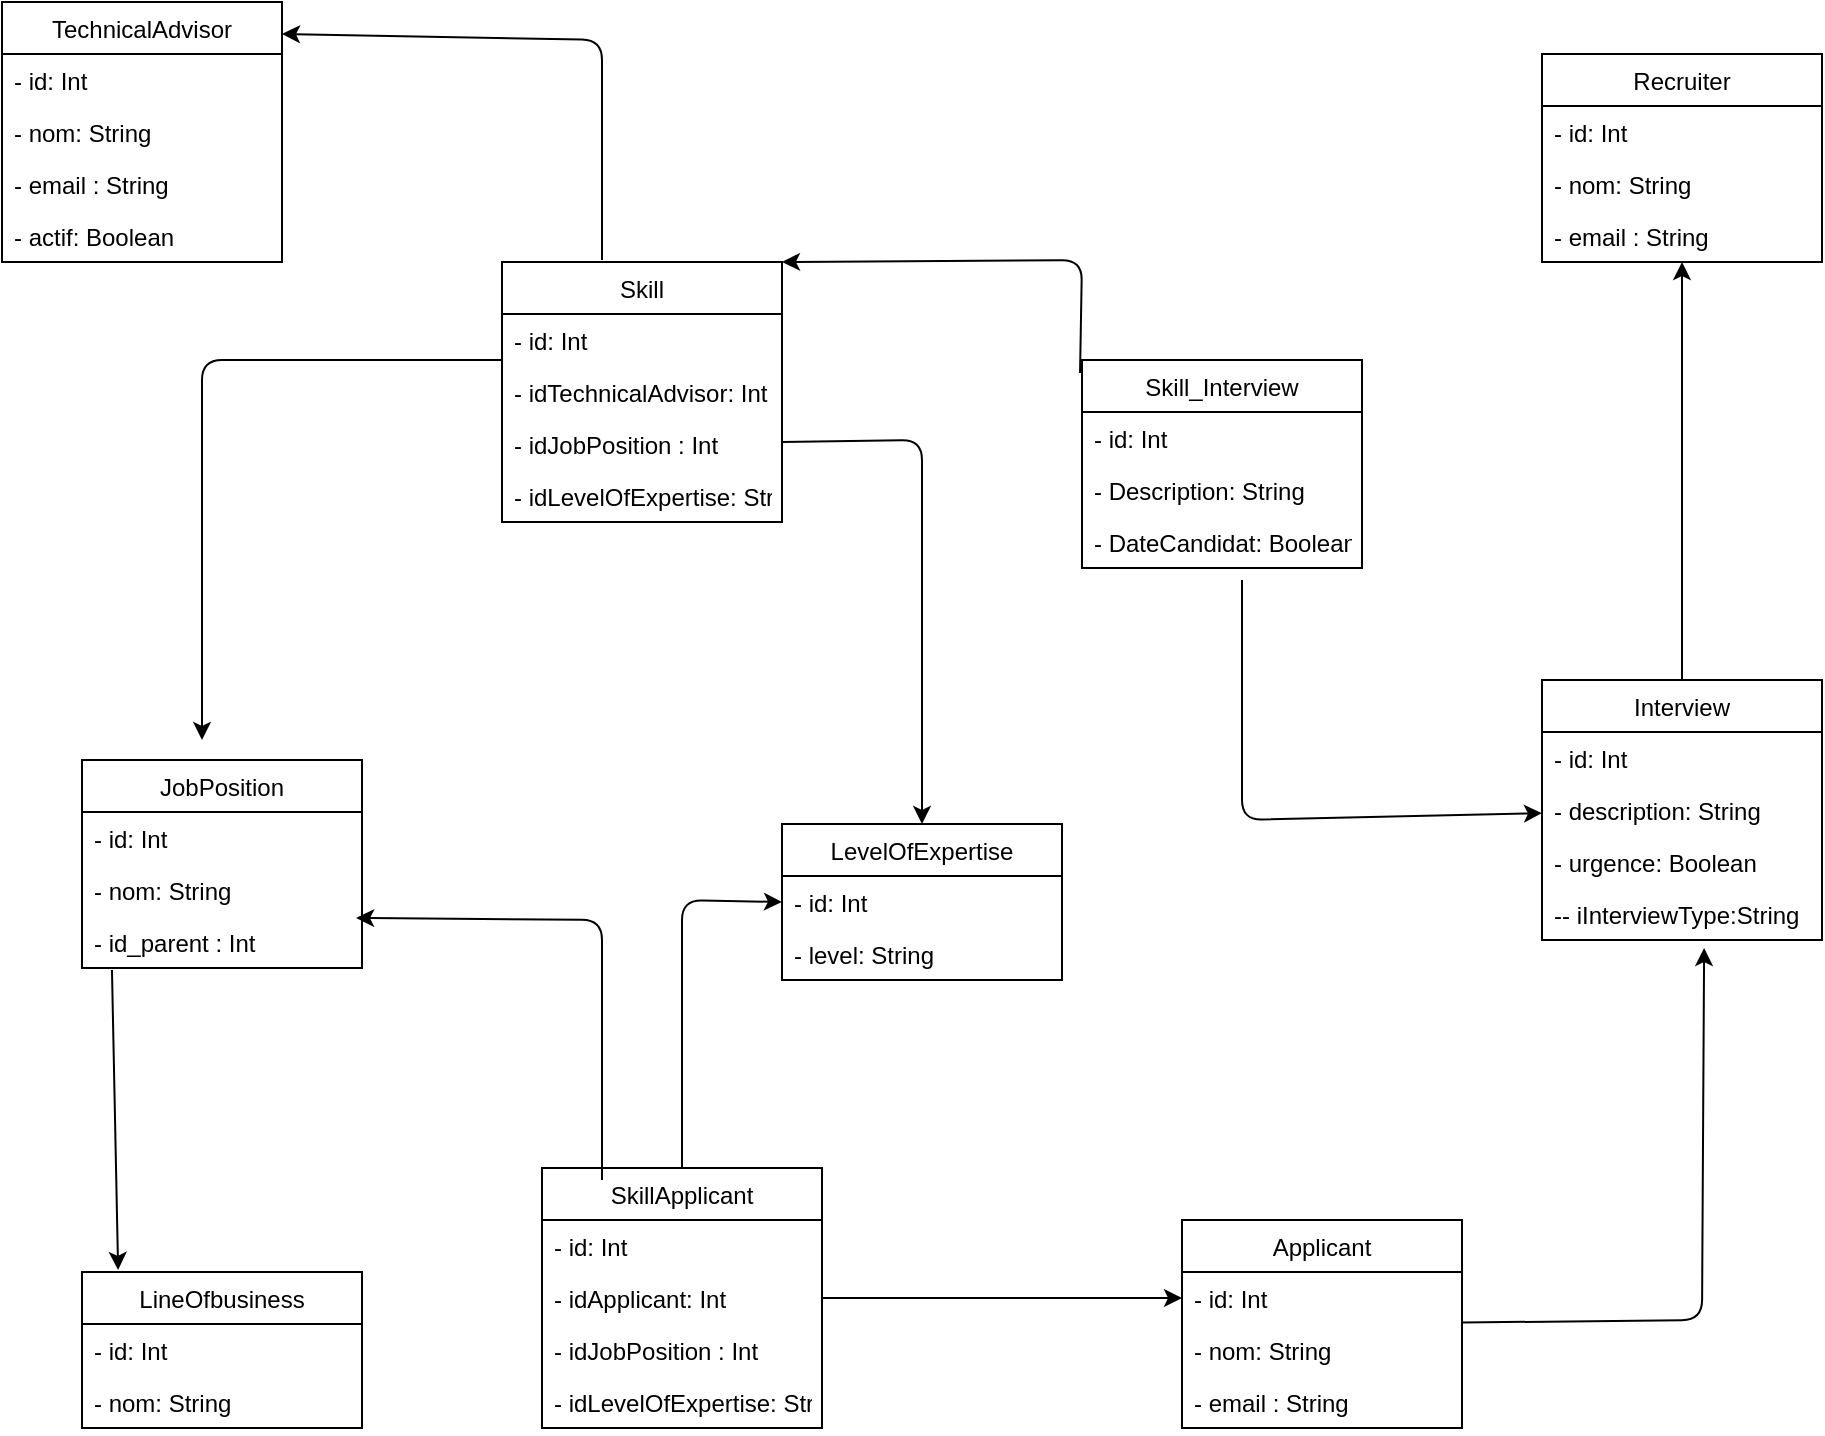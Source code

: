 <mxfile>
    <diagram id="KBLAycIt5y_LCWX2KAk4" name="Class_Diagram">
        <mxGraphModel dx="1130" dy="784" grid="1" gridSize="10" guides="1" tooltips="1" connect="1" arrows="1" fold="1" page="1" pageScale="1" pageWidth="850" pageHeight="1100" math="0" shadow="0">
            <root>
                <mxCell id="0"/>
                <mxCell id="1" parent="0"/>
                <mxCell id="40" style="edgeStyle=none;html=1;" parent="1" source="5" target="14" edge="1">
                    <mxGeometry relative="1" as="geometry">
                        <mxPoint x="710" y="190" as="targetPoint"/>
                    </mxGeometry>
                </mxCell>
                <mxCell id="5" value="Interview" style="swimlane;fontStyle=0;childLayout=stackLayout;horizontal=1;startSize=26;fillColor=none;horizontalStack=0;resizeParent=1;resizeParentMax=0;resizeLast=0;collapsible=1;marginBottom=0;" parent="1" vertex="1">
                    <mxGeometry x="830" y="400" width="140" height="130" as="geometry">
                        <mxRectangle x="610" y="490" width="90" height="30" as="alternateBounds"/>
                    </mxGeometry>
                </mxCell>
                <mxCell id="6" value="- id: Int" style="text;strokeColor=none;fillColor=none;align=left;verticalAlign=top;spacingLeft=4;spacingRight=4;overflow=hidden;rotatable=0;points=[[0,0.5],[1,0.5]];portConstraint=eastwest;" parent="5" vertex="1">
                    <mxGeometry y="26" width="140" height="26" as="geometry"/>
                </mxCell>
                <mxCell id="7" value="- description: String" style="text;strokeColor=none;fillColor=none;align=left;verticalAlign=top;spacingLeft=4;spacingRight=4;overflow=hidden;rotatable=0;points=[[0,0.5],[1,0.5]];portConstraint=eastwest;" parent="5" vertex="1">
                    <mxGeometry y="52" width="140" height="26" as="geometry"/>
                </mxCell>
                <mxCell id="8" value="- urgence: Boolean" style="text;strokeColor=none;fillColor=none;align=left;verticalAlign=top;spacingLeft=4;spacingRight=4;overflow=hidden;rotatable=0;points=[[0,0.5],[1,0.5]];portConstraint=eastwest;" parent="5" vertex="1">
                    <mxGeometry y="78" width="140" height="26" as="geometry"/>
                </mxCell>
                <mxCell id="9" value="-- iInterviewType:String" style="text;strokeColor=none;fillColor=none;align=left;verticalAlign=top;spacingLeft=4;spacingRight=4;overflow=hidden;rotatable=0;points=[[0,0.5],[1,0.5]];portConstraint=eastwest;" parent="5" vertex="1">
                    <mxGeometry y="104" width="140" height="26" as="geometry"/>
                </mxCell>
                <mxCell id="11" value="Recruiter" style="swimlane;fontStyle=0;childLayout=stackLayout;horizontal=1;startSize=26;fillColor=none;horizontalStack=0;resizeParent=1;resizeParentMax=0;resizeLast=0;collapsible=1;marginBottom=0;" parent="1" vertex="1">
                    <mxGeometry x="830" y="87" width="140" height="104" as="geometry"/>
                </mxCell>
                <mxCell id="12" value="- id: Int" style="text;strokeColor=none;fillColor=none;align=left;verticalAlign=top;spacingLeft=4;spacingRight=4;overflow=hidden;rotatable=0;points=[[0,0.5],[1,0.5]];portConstraint=eastwest;" parent="11" vertex="1">
                    <mxGeometry y="26" width="140" height="26" as="geometry"/>
                </mxCell>
                <mxCell id="13" value="- nom: String" style="text;strokeColor=none;fillColor=none;align=left;verticalAlign=top;spacingLeft=4;spacingRight=4;overflow=hidden;rotatable=0;points=[[0,0.5],[1,0.5]];portConstraint=eastwest;" parent="11" vertex="1">
                    <mxGeometry y="52" width="140" height="26" as="geometry"/>
                </mxCell>
                <mxCell id="14" value="- email : String" style="text;strokeColor=none;fillColor=none;align=left;verticalAlign=top;spacingLeft=4;spacingRight=4;overflow=hidden;rotatable=0;points=[[0,0.5],[1,0.5]];portConstraint=eastwest;" parent="11" vertex="1">
                    <mxGeometry y="78" width="140" height="26" as="geometry"/>
                </mxCell>
                <mxCell id="29" style="edgeStyle=none;html=1;entryX=0.129;entryY=-0.013;entryDx=0;entryDy=0;entryPerimeter=0;exitX=0.107;exitY=1.038;exitDx=0;exitDy=0;exitPerimeter=0;" parent="1" source="18" target="24" edge="1">
                    <mxGeometry relative="1" as="geometry">
                        <Array as="points"/>
                    </mxGeometry>
                </mxCell>
                <mxCell id="15" value="JobPosition" style="swimlane;fontStyle=0;childLayout=stackLayout;horizontal=1;startSize=26;fillColor=none;horizontalStack=0;resizeParent=1;resizeParentMax=0;resizeLast=0;collapsible=1;marginBottom=0;" parent="1" vertex="1">
                    <mxGeometry x="100" y="440" width="140" height="104" as="geometry"/>
                </mxCell>
                <mxCell id="16" value="- id: Int" style="text;strokeColor=none;fillColor=none;align=left;verticalAlign=top;spacingLeft=4;spacingRight=4;overflow=hidden;rotatable=0;points=[[0,0.5],[1,0.5]];portConstraint=eastwest;" parent="15" vertex="1">
                    <mxGeometry y="26" width="140" height="26" as="geometry"/>
                </mxCell>
                <mxCell id="17" value="- nom: String" style="text;strokeColor=none;fillColor=none;align=left;verticalAlign=top;spacingLeft=4;spacingRight=4;overflow=hidden;rotatable=0;points=[[0,0.5],[1,0.5]];portConstraint=eastwest;" parent="15" vertex="1">
                    <mxGeometry y="52" width="140" height="26" as="geometry"/>
                </mxCell>
                <mxCell id="18" value="- id_parent : Int" style="text;strokeColor=none;fillColor=none;align=left;verticalAlign=top;spacingLeft=4;spacingRight=4;overflow=hidden;rotatable=0;points=[[0,0.5],[1,0.5]];portConstraint=eastwest;" parent="15" vertex="1">
                    <mxGeometry y="78" width="140" height="26" as="geometry"/>
                </mxCell>
                <mxCell id="41" style="edgeStyle=none;html=1;entryX=0.579;entryY=1.154;entryDx=0;entryDy=0;entryPerimeter=0;" parent="1" source="19" target="9" edge="1">
                    <mxGeometry relative="1" as="geometry">
                        <Array as="points">
                            <mxPoint x="910" y="720"/>
                        </Array>
                    </mxGeometry>
                </mxCell>
                <mxCell id="19" value="Applicant" style="swimlane;fontStyle=0;childLayout=stackLayout;horizontal=1;startSize=26;fillColor=none;horizontalStack=0;resizeParent=1;resizeParentMax=0;resizeLast=0;collapsible=1;marginBottom=0;" parent="1" vertex="1">
                    <mxGeometry x="650" y="670" width="140" height="104" as="geometry"/>
                </mxCell>
                <mxCell id="20" value="- id: Int" style="text;strokeColor=none;fillColor=none;align=left;verticalAlign=top;spacingLeft=4;spacingRight=4;overflow=hidden;rotatable=0;points=[[0,0.5],[1,0.5]];portConstraint=eastwest;" parent="19" vertex="1">
                    <mxGeometry y="26" width="140" height="26" as="geometry"/>
                </mxCell>
                <mxCell id="21" value="- nom: String" style="text;strokeColor=none;fillColor=none;align=left;verticalAlign=top;spacingLeft=4;spacingRight=4;overflow=hidden;rotatable=0;points=[[0,0.5],[1,0.5]];portConstraint=eastwest;" parent="19" vertex="1">
                    <mxGeometry y="52" width="140" height="26" as="geometry"/>
                </mxCell>
                <mxCell id="22" value="- email : String" style="text;strokeColor=none;fillColor=none;align=left;verticalAlign=top;spacingLeft=4;spacingRight=4;overflow=hidden;rotatable=0;points=[[0,0.5],[1,0.5]];portConstraint=eastwest;" parent="19" vertex="1">
                    <mxGeometry y="78" width="140" height="26" as="geometry"/>
                </mxCell>
                <mxCell id="24" value="LineOfbusiness" style="swimlane;fontStyle=0;childLayout=stackLayout;horizontal=1;startSize=26;fillColor=none;horizontalStack=0;resizeParent=1;resizeParentMax=0;resizeLast=0;collapsible=1;marginBottom=0;" parent="1" vertex="1">
                    <mxGeometry x="100" y="696" width="140" height="78" as="geometry"/>
                </mxCell>
                <mxCell id="25" value="- id: Int" style="text;strokeColor=none;fillColor=none;align=left;verticalAlign=top;spacingLeft=4;spacingRight=4;overflow=hidden;rotatable=0;points=[[0,0.5],[1,0.5]];portConstraint=eastwest;" parent="24" vertex="1">
                    <mxGeometry y="26" width="140" height="26" as="geometry"/>
                </mxCell>
                <mxCell id="26" value="- nom: String" style="text;strokeColor=none;fillColor=none;align=left;verticalAlign=top;spacingLeft=4;spacingRight=4;overflow=hidden;rotatable=0;points=[[0,0.5],[1,0.5]];portConstraint=eastwest;" parent="24" vertex="1">
                    <mxGeometry y="52" width="140" height="26" as="geometry"/>
                </mxCell>
                <mxCell id="39" style="edgeStyle=none;html=1;entryX=0;entryY=0.5;entryDx=0;entryDy=0;" parent="1" source="30" target="20" edge="1">
                    <mxGeometry relative="1" as="geometry"/>
                </mxCell>
                <mxCell id="42" style="edgeStyle=none;html=1;entryX=0.979;entryY=0.038;entryDx=0;entryDy=0;entryPerimeter=0;" parent="1" target="18" edge="1">
                    <mxGeometry relative="1" as="geometry">
                        <mxPoint x="360" y="650" as="sourcePoint"/>
                        <Array as="points">
                            <mxPoint x="360" y="520"/>
                        </Array>
                    </mxGeometry>
                </mxCell>
                <mxCell id="58" style="edgeStyle=none;html=1;entryX=0;entryY=0.5;entryDx=0;entryDy=0;" parent="1" source="30" target="55" edge="1">
                    <mxGeometry relative="1" as="geometry">
                        <Array as="points">
                            <mxPoint x="400" y="550"/>
                            <mxPoint x="400" y="510"/>
                        </Array>
                    </mxGeometry>
                </mxCell>
                <mxCell id="30" value="SkillApplicant" style="swimlane;fontStyle=0;childLayout=stackLayout;horizontal=1;startSize=26;fillColor=none;horizontalStack=0;resizeParent=1;resizeParentMax=0;resizeLast=0;collapsible=1;marginBottom=0;" parent="1" vertex="1">
                    <mxGeometry x="330" y="644" width="140" height="130" as="geometry"/>
                </mxCell>
                <mxCell id="31" value="- id: Int" style="text;strokeColor=none;fillColor=none;align=left;verticalAlign=top;spacingLeft=4;spacingRight=4;overflow=hidden;rotatable=0;points=[[0,0.5],[1,0.5]];portConstraint=eastwest;" parent="30" vertex="1">
                    <mxGeometry y="26" width="140" height="26" as="geometry"/>
                </mxCell>
                <mxCell id="32" value="- idApplicant: Int" style="text;strokeColor=none;fillColor=none;align=left;verticalAlign=top;spacingLeft=4;spacingRight=4;overflow=hidden;rotatable=0;points=[[0,0.5],[1,0.5]];portConstraint=eastwest;" parent="30" vertex="1">
                    <mxGeometry y="52" width="140" height="26" as="geometry"/>
                </mxCell>
                <mxCell id="33" value="- idJobPosition : Int" style="text;strokeColor=none;fillColor=none;align=left;verticalAlign=top;spacingLeft=4;spacingRight=4;overflow=hidden;rotatable=0;points=[[0,0.5],[1,0.5]];portConstraint=eastwest;" parent="30" vertex="1">
                    <mxGeometry y="78" width="140" height="26" as="geometry"/>
                </mxCell>
                <mxCell id="34" value="- idLevelOfExpertise: String" style="text;strokeColor=none;fillColor=none;align=left;verticalAlign=top;spacingLeft=4;spacingRight=4;overflow=hidden;rotatable=0;points=[[0,0.5],[1,0.5]];portConstraint=eastwest;" parent="30" vertex="1">
                    <mxGeometry y="104" width="140" height="26" as="geometry"/>
                </mxCell>
                <mxCell id="60" style="edgeStyle=none;html=1;" parent="1" source="47" target="54" edge="1">
                    <mxGeometry relative="1" as="geometry">
                        <Array as="points">
                            <mxPoint x="520" y="280"/>
                        </Array>
                    </mxGeometry>
                </mxCell>
                <mxCell id="44" value="Skill" style="swimlane;fontStyle=0;childLayout=stackLayout;horizontal=1;startSize=26;fillColor=none;horizontalStack=0;resizeParent=1;resizeParentMax=0;resizeLast=0;collapsible=1;marginBottom=0;" parent="1" vertex="1">
                    <mxGeometry x="310" y="191" width="140" height="130" as="geometry"/>
                </mxCell>
                <mxCell id="45" value="- id: Int" style="text;strokeColor=none;fillColor=none;align=left;verticalAlign=top;spacingLeft=4;spacingRight=4;overflow=hidden;rotatable=0;points=[[0,0.5],[1,0.5]];portConstraint=eastwest;" parent="44" vertex="1">
                    <mxGeometry y="26" width="140" height="26" as="geometry"/>
                </mxCell>
                <mxCell id="46" value="- idTechnicalAdvisor: Int" style="text;strokeColor=none;fillColor=none;align=left;verticalAlign=top;spacingLeft=4;spacingRight=4;overflow=hidden;rotatable=0;points=[[0,0.5],[1,0.5]];portConstraint=eastwest;" parent="44" vertex="1">
                    <mxGeometry y="52" width="140" height="26" as="geometry"/>
                </mxCell>
                <mxCell id="47" value="- idJobPosition : Int" style="text;strokeColor=none;fillColor=none;align=left;verticalAlign=top;spacingLeft=4;spacingRight=4;overflow=hidden;rotatable=0;points=[[0,0.5],[1,0.5]];portConstraint=eastwest;" parent="44" vertex="1">
                    <mxGeometry y="78" width="140" height="26" as="geometry"/>
                </mxCell>
                <mxCell id="48" value="- idLevelOfExpertise: String" style="text;strokeColor=none;fillColor=none;align=left;verticalAlign=top;spacingLeft=4;spacingRight=4;overflow=hidden;rotatable=0;points=[[0,0.5],[1,0.5]];portConstraint=eastwest;" parent="44" vertex="1">
                    <mxGeometry y="104" width="140" height="26" as="geometry"/>
                </mxCell>
                <mxCell id="49" value="TechnicalAdvisor" style="swimlane;fontStyle=0;childLayout=stackLayout;horizontal=1;startSize=26;fillColor=none;horizontalStack=0;resizeParent=1;resizeParentMax=0;resizeLast=0;collapsible=1;marginBottom=0;" parent="1" vertex="1">
                    <mxGeometry x="60" y="61" width="140" height="130" as="geometry"/>
                </mxCell>
                <mxCell id="50" value="- id: Int" style="text;strokeColor=none;fillColor=none;align=left;verticalAlign=top;spacingLeft=4;spacingRight=4;overflow=hidden;rotatable=0;points=[[0,0.5],[1,0.5]];portConstraint=eastwest;" parent="49" vertex="1">
                    <mxGeometry y="26" width="140" height="26" as="geometry"/>
                </mxCell>
                <mxCell id="51" value="- nom: String" style="text;strokeColor=none;fillColor=none;align=left;verticalAlign=top;spacingLeft=4;spacingRight=4;overflow=hidden;rotatable=0;points=[[0,0.5],[1,0.5]];portConstraint=eastwest;" parent="49" vertex="1">
                    <mxGeometry y="52" width="140" height="26" as="geometry"/>
                </mxCell>
                <mxCell id="52" value="- email : String" style="text;strokeColor=none;fillColor=none;align=left;verticalAlign=top;spacingLeft=4;spacingRight=4;overflow=hidden;rotatable=0;points=[[0,0.5],[1,0.5]];portConstraint=eastwest;" parent="49" vertex="1">
                    <mxGeometry y="78" width="140" height="26" as="geometry"/>
                </mxCell>
                <mxCell id="53" value="- actif: Boolean" style="text;strokeColor=none;fillColor=none;align=left;verticalAlign=top;spacingLeft=4;spacingRight=4;overflow=hidden;rotatable=0;points=[[0,0.5],[1,0.5]];portConstraint=eastwest;" parent="49" vertex="1">
                    <mxGeometry y="104" width="140" height="26" as="geometry"/>
                </mxCell>
                <mxCell id="54" value="LevelOfExpertise" style="swimlane;fontStyle=0;childLayout=stackLayout;horizontal=1;startSize=26;fillColor=none;horizontalStack=0;resizeParent=1;resizeParentMax=0;resizeLast=0;collapsible=1;marginBottom=0;" parent="1" vertex="1">
                    <mxGeometry x="450" y="472" width="140" height="78" as="geometry"/>
                </mxCell>
                <mxCell id="55" value="- id: Int" style="text;strokeColor=none;fillColor=none;align=left;verticalAlign=top;spacingLeft=4;spacingRight=4;overflow=hidden;rotatable=0;points=[[0,0.5],[1,0.5]];portConstraint=eastwest;" parent="54" vertex="1">
                    <mxGeometry y="26" width="140" height="26" as="geometry"/>
                </mxCell>
                <mxCell id="56" value="- level: String" style="text;strokeColor=none;fillColor=none;align=left;verticalAlign=top;spacingLeft=4;spacingRight=4;overflow=hidden;rotatable=0;points=[[0,0.5],[1,0.5]];portConstraint=eastwest;" parent="54" vertex="1">
                    <mxGeometry y="52" width="140" height="26" as="geometry"/>
                </mxCell>
                <mxCell id="59" style="edgeStyle=none;html=1;entryX=1;entryY=0.123;entryDx=0;entryDy=0;entryPerimeter=0;" parent="1" target="49" edge="1">
                    <mxGeometry relative="1" as="geometry">
                        <mxPoint x="360" y="190" as="sourcePoint"/>
                        <Array as="points">
                            <mxPoint x="360" y="80"/>
                        </Array>
                    </mxGeometry>
                </mxCell>
                <mxCell id="61" style="edgeStyle=none;html=1;" parent="1" edge="1">
                    <mxGeometry relative="1" as="geometry">
                        <mxPoint x="310" y="240" as="sourcePoint"/>
                        <mxPoint x="160" y="430" as="targetPoint"/>
                        <Array as="points">
                            <mxPoint x="160" y="240"/>
                        </Array>
                    </mxGeometry>
                </mxCell>
                <mxCell id="67" style="edgeStyle=none;html=1;" parent="1" target="5" edge="1">
                    <mxGeometry relative="1" as="geometry">
                        <mxPoint x="680" y="350" as="sourcePoint"/>
                        <Array as="points">
                            <mxPoint x="680" y="470"/>
                        </Array>
                    </mxGeometry>
                </mxCell>
                <mxCell id="68" style="edgeStyle=none;html=1;entryX=1;entryY=0;entryDx=0;entryDy=0;exitX=-0.007;exitY=0.062;exitDx=0;exitDy=0;exitPerimeter=0;" parent="1" source="62" target="44" edge="1">
                    <mxGeometry relative="1" as="geometry">
                        <Array as="points">
                            <mxPoint x="600" y="190"/>
                        </Array>
                    </mxGeometry>
                </mxCell>
                <mxCell id="62" value="Skill_Interview" style="swimlane;fontStyle=0;childLayout=stackLayout;horizontal=1;startSize=26;fillColor=none;horizontalStack=0;resizeParent=1;resizeParentMax=0;resizeLast=0;collapsible=1;marginBottom=0;" parent="1" vertex="1">
                    <mxGeometry x="600" y="240" width="140" height="104" as="geometry">
                        <mxRectangle x="610" y="490" width="90" height="30" as="alternateBounds"/>
                    </mxGeometry>
                </mxCell>
                <mxCell id="63" value="- id: Int" style="text;strokeColor=none;fillColor=none;align=left;verticalAlign=top;spacingLeft=4;spacingRight=4;overflow=hidden;rotatable=0;points=[[0,0.5],[1,0.5]];portConstraint=eastwest;" parent="62" vertex="1">
                    <mxGeometry y="26" width="140" height="26" as="geometry"/>
                </mxCell>
                <mxCell id="64" value="- Description: String" style="text;strokeColor=none;fillColor=none;align=left;verticalAlign=top;spacingLeft=4;spacingRight=4;overflow=hidden;rotatable=0;points=[[0,0.5],[1,0.5]];portConstraint=eastwest;" parent="62" vertex="1">
                    <mxGeometry y="52" width="140" height="26" as="geometry"/>
                </mxCell>
                <mxCell id="65" value="- DateCandidat: Boolean" style="text;strokeColor=none;fillColor=none;align=left;verticalAlign=top;spacingLeft=4;spacingRight=4;overflow=hidden;rotatable=0;points=[[0,0.5],[1,0.5]];portConstraint=eastwest;" parent="62" vertex="1">
                    <mxGeometry y="78" width="140" height="26" as="geometry"/>
                </mxCell>
            </root>
        </mxGraphModel>
    </diagram>
    <diagram id="Zohwi4202Ojp3hjO8zmm" name="Architect">
        <mxGraphModel dx="1130" dy="784" grid="1" gridSize="10" guides="1" tooltips="1" connect="1" arrows="1" fold="1" page="1" pageScale="1" pageWidth="850" pageHeight="1100" math="0" shadow="0">
            <root>
                <mxCell id="0"/>
                <mxCell id="1" parent="0"/>
                <mxCell id="MAEKP3lbZmjxOH5UO4B8-16" style="edgeStyle=none;html=1;startArrow=classic;startFill=1;endArrow=classic;endFill=1;" parent="1" source="MAEKP3lbZmjxOH5UO4B8-1" target="MAEKP3lbZmjxOH5UO4B8-13" edge="1">
                    <mxGeometry relative="1" as="geometry">
                        <Array as="points">
                            <mxPoint x="730" y="570"/>
                        </Array>
                    </mxGeometry>
                </mxCell>
                <mxCell id="MAEKP3lbZmjxOH5UO4B8-1" value="Storage Data Base" style="shape=datastore;whiteSpace=wrap;html=1;" parent="1" vertex="1">
                    <mxGeometry x="680" y="350" width="100" height="170" as="geometry"/>
                </mxCell>
                <mxCell id="MAEKP3lbZmjxOH5UO4B8-17" style="edgeStyle=none;html=1;entryX=0;entryY=0.5;entryDx=0;entryDy=0;startArrow=classic;startFill=1;endArrow=classic;endFill=1;" parent="1" source="MAEKP3lbZmjxOH5UO4B8-11" target="MAEKP3lbZmjxOH5UO4B8-12" edge="1">
                    <mxGeometry relative="1" as="geometry"/>
                </mxCell>
                <mxCell id="MAEKP3lbZmjxOH5UO4B8-11" value="Front End" style="rounded=0;whiteSpace=wrap;html=1;" parent="1" vertex="1">
                    <mxGeometry x="90" y="280" width="140" height="170" as="geometry"/>
                </mxCell>
                <mxCell id="MAEKP3lbZmjxOH5UO4B8-15" style="edgeStyle=none;html=1;startArrow=classic;startFill=1;endArrow=classic;endFill=1;entryX=0.15;entryY=0.05;entryDx=0;entryDy=0;entryPerimeter=0;exitX=1;exitY=0.5;exitDx=0;exitDy=0;" parent="1" source="MAEKP3lbZmjxOH5UO4B8-12" target="MAEKP3lbZmjxOH5UO4B8-1" edge="1">
                    <mxGeometry relative="1" as="geometry"/>
                </mxCell>
                <mxCell id="MAEKP3lbZmjxOH5UO4B8-12" value="Back End API&lt;br&gt;&lt;br&gt;Spring Boot" style="whiteSpace=wrap;html=1;aspect=fixed;" parent="1" vertex="1">
                    <mxGeometry x="430" y="280" width="160" height="160" as="geometry"/>
                </mxCell>
                <mxCell id="MAEKP3lbZmjxOH5UO4B8-14" style="edgeStyle=none;html=1;entryX=0.5;entryY=1;entryDx=0;entryDy=0;endArrow=classic;endFill=1;startArrow=classic;startFill=1;" parent="1" source="MAEKP3lbZmjxOH5UO4B8-13" target="MAEKP3lbZmjxOH5UO4B8-12" edge="1">
                    <mxGeometry relative="1" as="geometry"/>
                </mxCell>
                <mxCell id="MAEKP3lbZmjxOH5UO4B8-13" value="Business Process &lt;br&gt;Orchestrator" style="rounded=1;whiteSpace=wrap;html=1;" parent="1" vertex="1">
                    <mxGeometry x="422.5" y="540" width="175" height="60" as="geometry"/>
                </mxCell>
            </root>
        </mxGraphModel>
    </diagram>
    <diagram id="t1QL8UFL0QdJYzpB9QNN" name="Archiect_component">
        <mxGraphModel dx="2039" dy="825" grid="1" gridSize="10" guides="1" tooltips="1" connect="1" arrows="1" fold="1" page="1" pageScale="1" pageWidth="850" pageHeight="1100" math="0" shadow="0">
            <root>
                <mxCell id="0"/>
                <mxCell id="1" parent="0"/>
                <mxCell id="EWFO7bZ9BZqcGkZnQBQ1-2" value="Storage Data Base" style="shape=datastore;whiteSpace=wrap;html=1;" vertex="1" parent="1">
                    <mxGeometry x="700" y="300" width="130" height="280" as="geometry"/>
                </mxCell>
                <mxCell id="EWFO7bZ9BZqcGkZnQBQ1-4" value="Front End" style="rounded=0;whiteSpace=wrap;html=1;" vertex="1" parent="1">
                    <mxGeometry x="-90" y="20" width="140" height="150" as="geometry"/>
                </mxCell>
                <mxCell id="EWFO7bZ9BZqcGkZnQBQ1-6" value="" style="whiteSpace=wrap;html=1;aspect=fixed;" vertex="1" parent="1">
                    <mxGeometry x="160" width="440" height="440" as="geometry"/>
                </mxCell>
                <mxCell id="EWFO7bZ9BZqcGkZnQBQ1-28" style="edgeStyle=none;html=1;entryX=0;entryY=0.7;entryDx=0;entryDy=0;startArrow=classic;startFill=1;endArrow=classic;endFill=1;exitX=1;exitY=0.325;exitDx=0;exitDy=0;exitPerimeter=0;" edge="1" parent="1" source="EWFO7bZ9BZqcGkZnQBQ1-8" target="EWFO7bZ9BZqcGkZnQBQ1-2">
                    <mxGeometry relative="1" as="geometry">
                        <mxPoint x="620" y="496" as="sourcePoint"/>
                    </mxGeometry>
                </mxCell>
                <mxCell id="EWFO7bZ9BZqcGkZnQBQ1-8" value="Business Process &lt;br&gt;Orchestrator" style="rounded=1;whiteSpace=wrap;html=1;" vertex="1" parent="1">
                    <mxGeometry x="160" y="470" width="450" height="80" as="geometry"/>
                </mxCell>
                <mxCell id="EWFO7bZ9BZqcGkZnQBQ1-13" value="&lt;span style=&quot;color: rgb(240, 240, 240); font-family: Helvetica; font-size: 12px; font-style: normal; font-variant-ligatures: normal; font-variant-caps: normal; font-weight: 400; letter-spacing: normal; orphans: 2; text-align: center; text-indent: 0px; text-transform: none; widows: 2; word-spacing: 0px; -webkit-text-stroke-width: 0px; background-color: rgb(42, 37, 47); text-decoration-thickness: initial; text-decoration-style: initial; text-decoration-color: initial; float: none; display: inline !important;&quot;&gt;Back End API&lt;/span&gt;&lt;br style=&quot;border-color: rgb(0, 0, 0); color: rgb(240, 240, 240); font-family: Helvetica; font-size: 12px; font-style: normal; font-variant-ligatures: normal; font-variant-caps: normal; font-weight: 400; letter-spacing: normal; orphans: 2; text-align: center; text-indent: 0px; text-transform: none; widows: 2; word-spacing: 0px; -webkit-text-stroke-width: 0px; background-color: rgb(42, 37, 47); text-decoration-thickness: initial; text-decoration-style: initial; text-decoration-color: initial;&quot;&gt;&lt;br style=&quot;border-color: rgb(0, 0, 0); color: rgb(240, 240, 240); font-family: Helvetica; font-size: 12px; font-style: normal; font-variant-ligatures: normal; font-variant-caps: normal; font-weight: 400; letter-spacing: normal; orphans: 2; text-align: center; text-indent: 0px; text-transform: none; widows: 2; word-spacing: 0px; -webkit-text-stroke-width: 0px; background-color: rgb(42, 37, 47); text-decoration-thickness: initial; text-decoration-style: initial; text-decoration-color: initial;&quot;&gt;&lt;span style=&quot;color: rgb(240, 240, 240); font-family: Helvetica; font-size: 12px; font-style: normal; font-variant-ligatures: normal; font-variant-caps: normal; font-weight: 400; letter-spacing: normal; orphans: 2; text-align: center; text-indent: 0px; text-transform: none; widows: 2; word-spacing: 0px; -webkit-text-stroke-width: 0px; background-color: rgb(42, 37, 47); text-decoration-thickness: initial; text-decoration-style: initial; text-decoration-color: initial; float: none; display: inline !important;&quot;&gt;Spring Boot&lt;/span&gt;" style="text;whiteSpace=wrap;html=1;" vertex="1" parent="1">
                    <mxGeometry x="610" y="40" width="90" height="50" as="geometry"/>
                </mxCell>
                <mxCell id="EWFO7bZ9BZqcGkZnQBQ1-18" style="edgeStyle=none;html=1;startArrow=classic;startFill=1;entryX=0.304;entryY=0.023;entryDx=0;entryDy=0;entryPerimeter=0;" edge="1" parent="1" source="EWFO7bZ9BZqcGkZnQBQ1-16" target="EWFO7bZ9BZqcGkZnQBQ1-8">
                    <mxGeometry relative="1" as="geometry">
                        <mxPoint x="280" y="460" as="targetPoint"/>
                    </mxGeometry>
                </mxCell>
                <mxCell id="EWFO7bZ9BZqcGkZnQBQ1-16" value="ModuleAccessOrchestrator" style="shape=ext;double=1;rounded=0;whiteSpace=wrap;html=1;" vertex="1" parent="1">
                    <mxGeometry x="205" y="320" width="180" height="60" as="geometry"/>
                </mxCell>
                <mxCell id="EWFO7bZ9BZqcGkZnQBQ1-29" style="edgeStyle=none;html=1;startArrow=classic;startFill=1;endArrow=classic;endFill=1;entryX=-0.009;entryY=0.219;entryDx=0;entryDy=0;entryPerimeter=0;" edge="1" parent="1" target="EWFO7bZ9BZqcGkZnQBQ1-2">
                    <mxGeometry relative="1" as="geometry">
                        <mxPoint x="570" y="360" as="sourcePoint"/>
                        <mxPoint x="690" y="360.53" as="targetPoint"/>
                    </mxGeometry>
                </mxCell>
                <mxCell id="EWFO7bZ9BZqcGkZnQBQ1-17" value="ModuleDataAccess" style="shape=ext;double=1;rounded=0;whiteSpace=wrap;html=1;" vertex="1" parent="1">
                    <mxGeometry x="410" y="320" width="160" height="60" as="geometry"/>
                </mxCell>
                <mxCell id="EWFO7bZ9BZqcGkZnQBQ1-21" value="ModuleNotification" style="shape=ext;double=1;rounded=0;whiteSpace=wrap;html=1;" vertex="1" parent="1">
                    <mxGeometry x="210" y="170" width="170" height="60" as="geometry"/>
                </mxCell>
                <mxCell id="EWFO7bZ9BZqcGkZnQBQ1-22" value="TimerJobModule" style="shape=ext;double=1;rounded=0;whiteSpace=wrap;html=1;" vertex="1" parent="1">
                    <mxGeometry x="410" y="30" width="160" height="60" as="geometry"/>
                </mxCell>
                <mxCell id="EWFO7bZ9BZqcGkZnQBQ1-25" style="edgeStyle=none;html=1;entryX=1;entryY=0.25;entryDx=0;entryDy=0;startArrow=classic;startFill=1;endArrow=classic;endFill=1;" edge="1" parent="1" source="EWFO7bZ9BZqcGkZnQBQ1-23" target="EWFO7bZ9BZqcGkZnQBQ1-4">
                    <mxGeometry relative="1" as="geometry"/>
                </mxCell>
                <mxCell id="EWFO7bZ9BZqcGkZnQBQ1-23" value="ModuleAPI Access" style="shape=ext;double=1;rounded=0;whiteSpace=wrap;html=1;" vertex="1" parent="1">
                    <mxGeometry x="210" y="30" width="160" height="60" as="geometry"/>
                </mxCell>
                <mxCell id="EWFO7bZ9BZqcGkZnQBQ1-26" value="Messaging" style="shape=ext;double=1;rounded=0;whiteSpace=wrap;html=1;" vertex="1" parent="1">
                    <mxGeometry x="410" y="170" width="160" height="60" as="geometry"/>
                </mxCell>
            </root>
        </mxGraphModel>
    </diagram>
    <diagram id="YvemJ3ccg7QUft8NVStq" name="Sequence_Diagram">
        <mxGraphModel dx="1980" dy="784" grid="1" gridSize="10" guides="1" tooltips="1" connect="1" arrows="1" fold="1" page="1" pageScale="1" pageWidth="850" pageHeight="1100" math="0" shadow="0">
            <root>
                <mxCell id="0"/>
                <mxCell id="1" parent="0"/>
                <mxCell id="T4dL-UI3-HICNk03D1N4-17" value="" style="group" vertex="1" connectable="0" parent="1">
                    <mxGeometry x="-97" y="7" width="30" height="813" as="geometry"/>
                </mxCell>
                <mxCell id="T4dL-UI3-HICNk03D1N4-6" style="edgeStyle=none;html=1;startArrow=none;startFill=0;endArrow=none;endFill=0;" edge="1" parent="T4dL-UI3-HICNk03D1N4-17">
                    <mxGeometry relative="1" as="geometry">
                        <mxPoint x="27" y="813" as="targetPoint"/>
                        <mxPoint x="17" y="73" as="sourcePoint"/>
                    </mxGeometry>
                </mxCell>
                <mxCell id="T4dL-UI3-HICNk03D1N4-5" value="Recruiter" style="shape=umlActor;verticalLabelPosition=bottom;verticalAlign=top;html=1;outlineConnect=0;" vertex="1" parent="T4dL-UI3-HICNk03D1N4-17">
                    <mxGeometry width="30" height="50" as="geometry"/>
                </mxCell>
                <mxCell id="T4dL-UI3-HICNk03D1N4-42" value="" style="rounded=0;dashed=0;" vertex="1" parent="T4dL-UI3-HICNk03D1N4-17">
                    <mxGeometry x="10" y="83" width="10" height="47" as="geometry"/>
                </mxCell>
                <mxCell id="T4dL-UI3-HICNk03D1N4-18" value="" style="rounded=0;dashed=0;container=0;collapsible=0;recursiveResize=0;" vertex="1" parent="1">
                    <mxGeometry x="180" y="7" width="830" height="840" as="geometry"/>
                </mxCell>
                <mxCell id="T4dL-UI3-HICNk03D1N4-19" value="Systeme" style="rounded=0;dashed=0;" vertex="1" parent="T4dL-UI3-HICNk03D1N4-18">
                    <mxGeometry x="30" y="10" width="100" height="30" as="geometry"/>
                </mxCell>
                <mxCell id="T4dL-UI3-HICNk03D1N4-20" value="" style="rounded=0;dashed=0;" vertex="1" parent="T4dL-UI3-HICNk03D1N4-18">
                    <mxGeometry x="75" y="60" width="10" height="60" as="geometry"/>
                </mxCell>
                <mxCell id="T4dL-UI3-HICNk03D1N4-21" value="" style="html=1;verticalAlign=bottom;startArrow=none;endArrow=none;dashed=1;" edge="1" parent="T4dL-UI3-HICNk03D1N4-18" source="T4dL-UI3-HICNk03D1N4-20" target="T4dL-UI3-HICNk03D1N4-19">
                    <mxGeometry relative="1" as="geometry"/>
                </mxCell>
                <mxCell id="T4dL-UI3-HICNk03D1N4-22" value="" style="html=1;verticalAlign=bottom;startArrow=none;endArrow=none;dashed=1;exitX=0.5;exitY=1;exitDx=0;exitDy=0;" edge="1" parent="T4dL-UI3-HICNk03D1N4-18" target="T4dL-UI3-HICNk03D1N4-20" source="T4dL-UI3-HICNk03D1N4-52">
                    <mxGeometry relative="1" as="geometry">
                        <mxPoint x="80" y="150" as="sourcePoint"/>
                    </mxGeometry>
                </mxCell>
                <mxCell id="T4dL-UI3-HICNk03D1N4-23" value="" style="html=1;verticalAlign=bottom;startArrow=none;endArrow=open;endFill=0;" edge="1" parent="T4dL-UI3-HICNk03D1N4-18" target="T4dL-UI3-HICNk03D1N4-18">
                    <mxGeometry relative="1" as="geometry">
                        <mxPoint y="60" as="sourcePoint"/>
                        <mxPoint x="75" y="60" as="targetPoint"/>
                    </mxGeometry>
                </mxCell>
                <mxCell id="T4dL-UI3-HICNk03D1N4-49" value="" style="rounded=0;dashed=0;" vertex="1" parent="T4dL-UI3-HICNk03D1N4-18">
                    <mxGeometry x="75" y="150" width="15" height="60" as="geometry"/>
                </mxCell>
                <mxCell id="T4dL-UI3-HICNk03D1N4-50" style="edgeStyle=none;html=1;entryX=0.5;entryY=1;entryDx=0;entryDy=0;startArrow=none;startFill=0;endArrow=classic;endFill=1;exitX=1;exitY=0.25;exitDx=0;exitDy=0;" edge="1" parent="T4dL-UI3-HICNk03D1N4-18" source="T4dL-UI3-HICNk03D1N4-49" target="T4dL-UI3-HICNk03D1N4-49">
                    <mxGeometry relative="1" as="geometry">
                        <Array as="points">
                            <mxPoint x="110" y="160"/>
                            <mxPoint x="110" y="180"/>
                            <mxPoint x="110" y="190"/>
                            <mxPoint x="110" y="210"/>
                        </Array>
                    </mxGeometry>
                </mxCell>
                <mxCell id="T4dL-UI3-HICNk03D1N4-51" value="Check &lt;br&gt;Technical&lt;br&gt;Advisor&lt;br&gt;Eligibility" style="edgeLabel;html=1;align=center;verticalAlign=middle;resizable=0;points=[];" vertex="1" connectable="0" parent="T4dL-UI3-HICNk03D1N4-50">
                    <mxGeometry x="-0.131" relative="1" as="geometry">
                        <mxPoint x="-60" y="-2" as="offset"/>
                    </mxGeometry>
                </mxCell>
                <mxCell id="T4dL-UI3-HICNk03D1N4-52" value="" style="rounded=0;dashed=0;" vertex="1" parent="T4dL-UI3-HICNk03D1N4-18">
                    <mxGeometry x="75" y="233" width="10" height="60" as="geometry"/>
                </mxCell>
                <mxCell id="T4dL-UI3-HICNk03D1N4-55" value="ref" style="shape=umlFrame;tabPosition=left;html=1;boundedLbl=1;labelInHeader=1;width=50;height=30;" vertex="1" parent="T4dL-UI3-HICNk03D1N4-18">
                    <mxGeometry x="60" y="233" width="770" height="120" as="geometry"/>
                </mxCell>
                <mxCell id="T4dL-UI3-HICNk03D1N4-56" value="Interaction1" style="text;align=center;" vertex="1" parent="T4dL-UI3-HICNk03D1N4-55">
                    <mxGeometry width="100" height="20" relative="1" as="geometry">
                        <mxPoint x="60" y="50" as="offset"/>
                    </mxGeometry>
                </mxCell>
                <mxCell id="T4dL-UI3-HICNk03D1N4-24" value="" style="rounded=0;dashed=0;container=0;collapsible=0;recursiveResize=0;" vertex="1" parent="1">
                    <mxGeometry x="460" width="160" height="840" as="geometry"/>
                </mxCell>
                <mxCell id="T4dL-UI3-HICNk03D1N4-25" value="Timer" style="rounded=0;dashed=0;" vertex="1" parent="T4dL-UI3-HICNk03D1N4-24">
                    <mxGeometry x="30" y="10" width="100" height="30" as="geometry"/>
                </mxCell>
                <mxCell id="T4dL-UI3-HICNk03D1N4-26" value="" style="rounded=0;dashed=0;" vertex="1" parent="T4dL-UI3-HICNk03D1N4-24">
                    <mxGeometry x="75" y="60" width="10" height="60" as="geometry"/>
                </mxCell>
                <mxCell id="T4dL-UI3-HICNk03D1N4-27" value="" style="html=1;verticalAlign=bottom;startArrow=none;endArrow=none;dashed=1;" edge="1" parent="T4dL-UI3-HICNk03D1N4-24" source="T4dL-UI3-HICNk03D1N4-26" target="T4dL-UI3-HICNk03D1N4-25">
                    <mxGeometry relative="1" as="geometry"/>
                </mxCell>
                <mxCell id="T4dL-UI3-HICNk03D1N4-28" value="" style="html=1;verticalAlign=bottom;startArrow=none;endArrow=none;dashed=1;" edge="1" parent="T4dL-UI3-HICNk03D1N4-24" target="T4dL-UI3-HICNk03D1N4-26">
                    <mxGeometry relative="1" as="geometry">
                        <mxPoint x="80" y="150" as="sourcePoint"/>
                    </mxGeometry>
                </mxCell>
                <mxCell id="T4dL-UI3-HICNk03D1N4-29" value="" style="html=1;verticalAlign=bottom;startArrow=none;endArrow=open;endFill=0;" edge="1" parent="T4dL-UI3-HICNk03D1N4-24" target="T4dL-UI3-HICNk03D1N4-24">
                    <mxGeometry relative="1" as="geometry">
                        <mxPoint y="60" as="sourcePoint"/>
                        <mxPoint x="75" y="60" as="targetPoint"/>
                    </mxGeometry>
                </mxCell>
                <mxCell id="T4dL-UI3-HICNk03D1N4-30" value="" style="rounded=0;dashed=0;container=0;collapsible=0;recursiveResize=0;" vertex="1" parent="1">
                    <mxGeometry x="790" width="160" height="840" as="geometry"/>
                </mxCell>
                <mxCell id="T4dL-UI3-HICNk03D1N4-31" value="TechnicalAdvisor" style="rounded=0;dashed=0;" vertex="1" parent="T4dL-UI3-HICNk03D1N4-30">
                    <mxGeometry x="30" y="10" width="100" height="30" as="geometry"/>
                </mxCell>
                <mxCell id="T4dL-UI3-HICNk03D1N4-32" value="" style="rounded=0;dashed=0;" vertex="1" parent="T4dL-UI3-HICNk03D1N4-30">
                    <mxGeometry x="75" y="60" width="10" height="60" as="geometry"/>
                </mxCell>
                <mxCell id="T4dL-UI3-HICNk03D1N4-33" value="" style="html=1;verticalAlign=bottom;startArrow=none;endArrow=none;dashed=1;" edge="1" parent="T4dL-UI3-HICNk03D1N4-30" source="T4dL-UI3-HICNk03D1N4-32" target="T4dL-UI3-HICNk03D1N4-31">
                    <mxGeometry relative="1" as="geometry"/>
                </mxCell>
                <mxCell id="T4dL-UI3-HICNk03D1N4-34" value="" style="html=1;verticalAlign=bottom;startArrow=none;endArrow=none;dashed=1;" edge="1" parent="T4dL-UI3-HICNk03D1N4-30" target="T4dL-UI3-HICNk03D1N4-32">
                    <mxGeometry relative="1" as="geometry">
                        <mxPoint x="80" y="150" as="sourcePoint"/>
                    </mxGeometry>
                </mxCell>
                <mxCell id="T4dL-UI3-HICNk03D1N4-35" value="" style="html=1;verticalAlign=bottom;startArrow=none;endArrow=open;endFill=0;" edge="1" parent="T4dL-UI3-HICNk03D1N4-30" target="T4dL-UI3-HICNk03D1N4-30">
                    <mxGeometry relative="1" as="geometry">
                        <mxPoint y="60" as="sourcePoint"/>
                        <mxPoint x="75" y="60" as="targetPoint"/>
                    </mxGeometry>
                </mxCell>
                <mxCell id="T4dL-UI3-HICNk03D1N4-36" value="" style="rounded=0;dashed=0;container=0;collapsible=0;recursiveResize=0;" vertex="1" parent="1">
                    <mxGeometry x="1120" width="160" height="840" as="geometry"/>
                </mxCell>
                <mxCell id="T4dL-UI3-HICNk03D1N4-37" value="Applicant" style="rounded=0;dashed=0;" vertex="1" parent="T4dL-UI3-HICNk03D1N4-36">
                    <mxGeometry x="30" y="10" width="100" height="30" as="geometry"/>
                </mxCell>
                <mxCell id="T4dL-UI3-HICNk03D1N4-38" value="" style="rounded=0;dashed=0;" vertex="1" parent="T4dL-UI3-HICNk03D1N4-36">
                    <mxGeometry x="75" y="60" width="10" height="60" as="geometry"/>
                </mxCell>
                <mxCell id="T4dL-UI3-HICNk03D1N4-39" value="" style="html=1;verticalAlign=bottom;startArrow=none;endArrow=none;dashed=1;" edge="1" parent="T4dL-UI3-HICNk03D1N4-36" source="T4dL-UI3-HICNk03D1N4-38" target="T4dL-UI3-HICNk03D1N4-37">
                    <mxGeometry relative="1" as="geometry"/>
                </mxCell>
                <mxCell id="T4dL-UI3-HICNk03D1N4-40" value="" style="html=1;verticalAlign=bottom;startArrow=none;endArrow=none;dashed=1;" edge="1" parent="T4dL-UI3-HICNk03D1N4-36" target="T4dL-UI3-HICNk03D1N4-38">
                    <mxGeometry relative="1" as="geometry">
                        <mxPoint x="80" y="150" as="sourcePoint"/>
                    </mxGeometry>
                </mxCell>
                <mxCell id="T4dL-UI3-HICNk03D1N4-41" value="" style="html=1;verticalAlign=bottom;startArrow=none;endArrow=open;endFill=0;" edge="1" parent="T4dL-UI3-HICNk03D1N4-36" target="T4dL-UI3-HICNk03D1N4-36">
                    <mxGeometry relative="1" as="geometry">
                        <mxPoint y="60" as="sourcePoint"/>
                        <mxPoint x="75" y="60" as="targetPoint"/>
                    </mxGeometry>
                </mxCell>
                <mxCell id="T4dL-UI3-HICNk03D1N4-43" style="edgeStyle=none;html=1;startArrow=none;startFill=0;endArrow=classic;endFill=1;exitX=1;exitY=0.25;exitDx=0;exitDy=0;" edge="1" parent="1" source="T4dL-UI3-HICNk03D1N4-42">
                    <mxGeometry relative="1" as="geometry">
                        <mxPoint x="-70" y="100" as="sourcePoint"/>
                        <mxPoint x="260" y="100" as="targetPoint"/>
                    </mxGeometry>
                </mxCell>
                <mxCell id="T4dL-UI3-HICNk03D1N4-44" value="Demande d'entrevue" style="edgeLabel;html=1;align=center;verticalAlign=middle;resizable=0;points=[];" vertex="1" connectable="0" parent="T4dL-UI3-HICNk03D1N4-43">
                    <mxGeometry x="-0.257" y="-2" relative="1" as="geometry">
                        <mxPoint x="10" y="-12" as="offset"/>
                    </mxGeometry>
                </mxCell>
                <mxCell id="T4dL-UI3-HICNk03D1N4-45" style="edgeStyle=none;html=1;entryX=1;entryY=0.75;entryDx=0;entryDy=0;startArrow=none;startFill=0;endArrow=classic;endFill=1;exitX=0;exitY=1;exitDx=0;exitDy=0;" edge="1" parent="1" source="T4dL-UI3-HICNk03D1N4-20" target="T4dL-UI3-HICNk03D1N4-42">
                    <mxGeometry relative="1" as="geometry">
                        <mxPoint x="250" y="140" as="sourcePoint"/>
                    </mxGeometry>
                </mxCell>
                <mxCell id="T4dL-UI3-HICNk03D1N4-46" value="Reponse Initiation demande" style="edgeLabel;html=1;align=center;verticalAlign=middle;resizable=0;points=[];" vertex="1" connectable="0" parent="T4dL-UI3-HICNk03D1N4-45">
                    <mxGeometry x="-0.073" y="-1" relative="1" as="geometry">
                        <mxPoint y="9" as="offset"/>
                    </mxGeometry>
                </mxCell>
                <mxCell id="T4dL-UI3-HICNk03D1N4-53" style="edgeStyle=none;html=1;entryX=-0.019;entryY=0.321;entryDx=0;entryDy=0;entryPerimeter=0;startArrow=none;startFill=0;endArrow=classic;endFill=1;" edge="1" parent="1" source="T4dL-UI3-HICNk03D1N4-52" target="T4dL-UI3-HICNk03D1N4-30">
                    <mxGeometry relative="1" as="geometry"/>
                </mxCell>
                <mxCell id="T4dL-UI3-HICNk03D1N4-54" value="Ask disponibility" style="edgeLabel;html=1;align=center;verticalAlign=middle;resizable=0;points=[];" vertex="1" connectable="0" parent="T4dL-UI3-HICNk03D1N4-53">
                    <mxGeometry x="-0.475" y="1" relative="1" as="geometry">
                        <mxPoint y="-9" as="offset"/>
                    </mxGeometry>
                </mxCell>
            </root>
        </mxGraphModel>
    </diagram>
</mxfile>